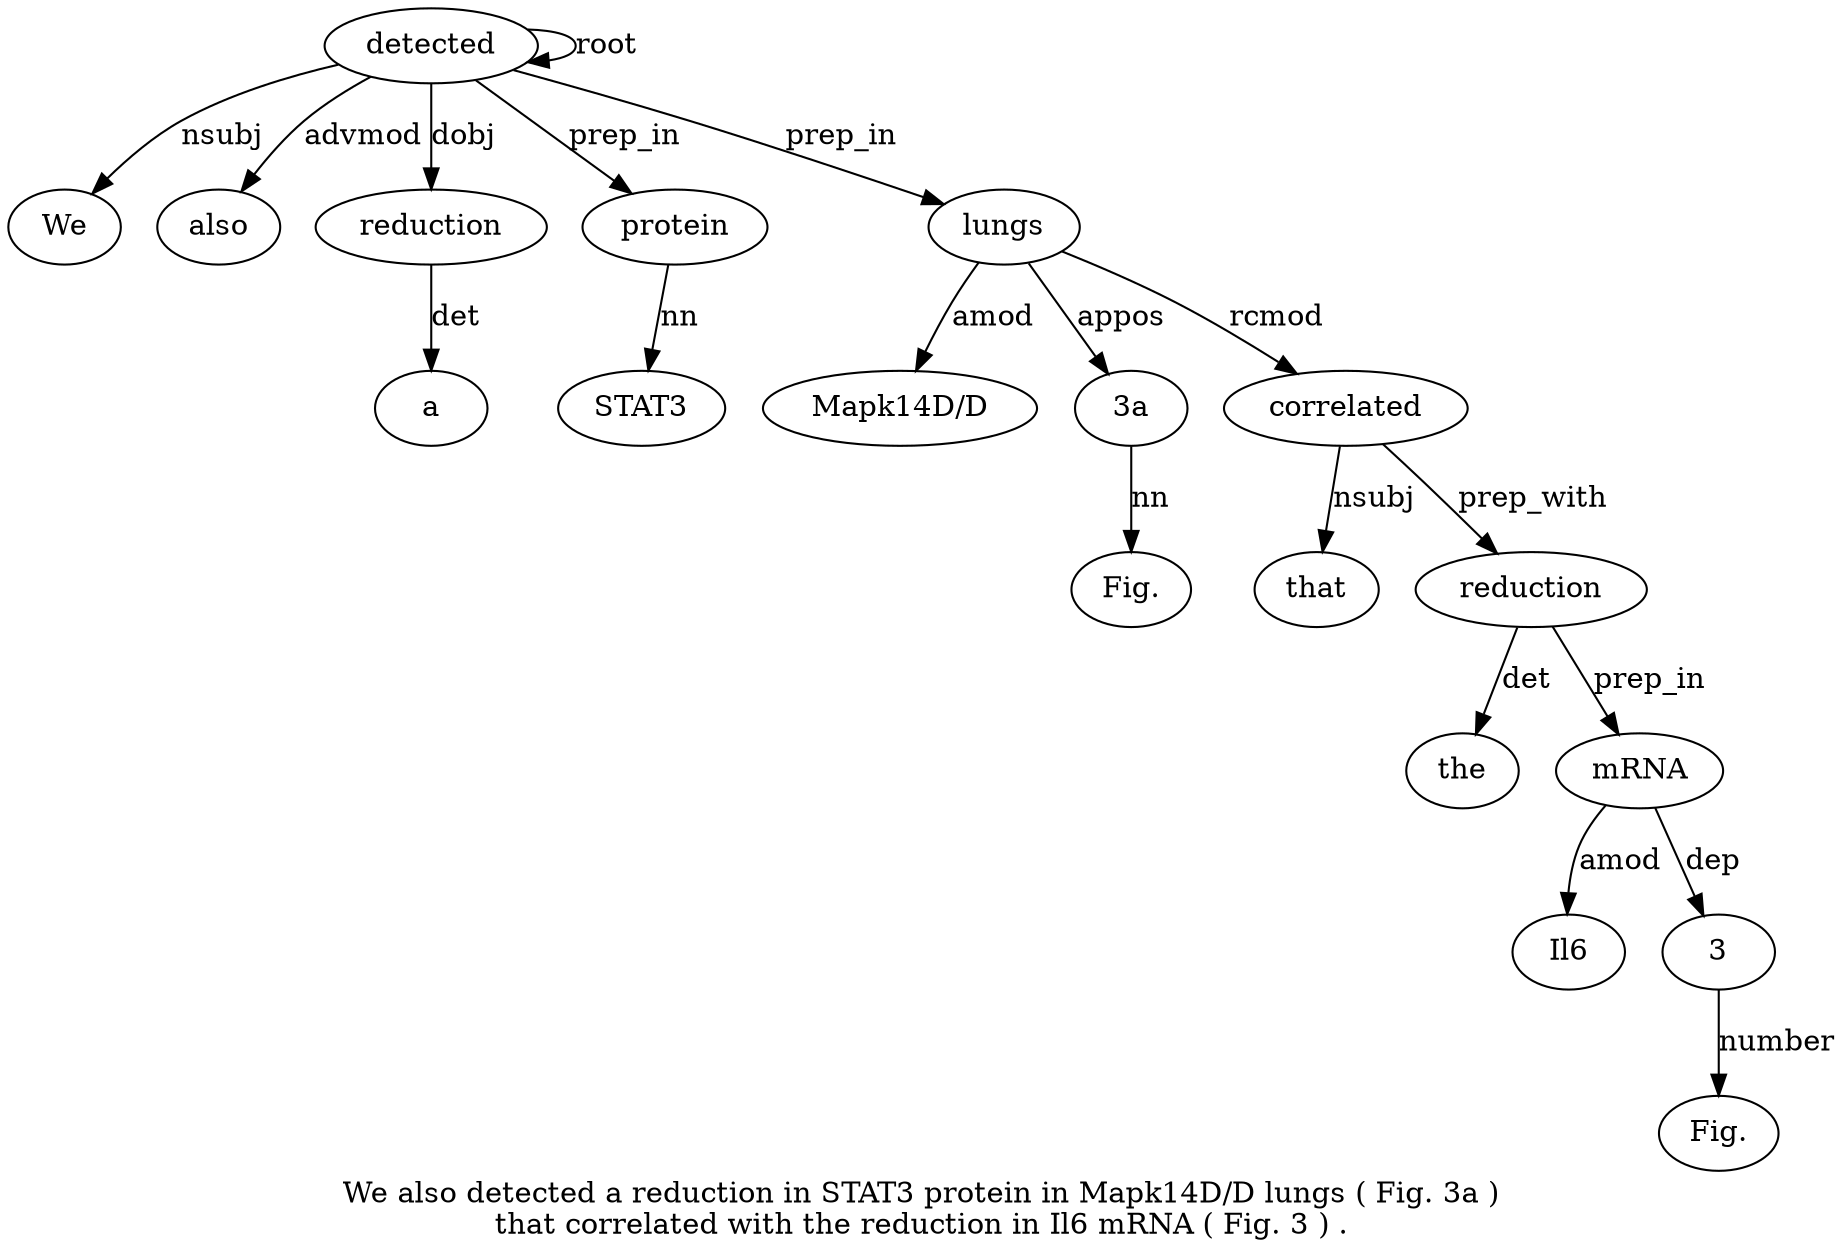 digraph "We also detected a reduction in STAT3 protein in Mapk14D/D lungs ( Fig. 3a ) that correlated with the reduction in Il6 mRNA ( Fig. 3 ) ." {
label="We also detected a reduction in STAT3 protein in Mapk14D/D lungs ( Fig. 3a )
that correlated with the reduction in Il6 mRNA ( Fig. 3 ) .";
detected3 [style=filled, fillcolor=white, label=detected];
We1 [style=filled, fillcolor=white, label=We];
detected3 -> We1  [label=nsubj];
also2 [style=filled, fillcolor=white, label=also];
detected3 -> also2  [label=advmod];
detected3 -> detected3  [label=root];
reduction5 [style=filled, fillcolor=white, label=reduction];
a4 [style=filled, fillcolor=white, label=a];
reduction5 -> a4  [label=det];
detected3 -> reduction5  [label=dobj];
protein8 [style=filled, fillcolor=white, label=protein];
STAT37 [style=filled, fillcolor=white, label=STAT3];
protein8 -> STAT37  [label=nn];
detected3 -> protein8  [label=prep_in];
lungs11 [style=filled, fillcolor=white, label=lungs];
"Mapk14D/D10" [style=filled, fillcolor=white, label="Mapk14D/D"];
lungs11 -> "Mapk14D/D10"  [label=amod];
detected3 -> lungs11  [label=prep_in];
"3a14" [style=filled, fillcolor=white, label="3a"];
"Fig.13" [style=filled, fillcolor=white, label="Fig."];
"3a14" -> "Fig.13"  [label=nn];
lungs11 -> "3a14"  [label=appos];
correlated17 [style=filled, fillcolor=white, label=correlated];
that16 [style=filled, fillcolor=white, label=that];
correlated17 -> that16  [label=nsubj];
lungs11 -> correlated17  [label=rcmod];
reduction20 [style=filled, fillcolor=white, label=reduction];
the19 [style=filled, fillcolor=white, label=the];
reduction20 -> the19  [label=det];
correlated17 -> reduction20  [label=prep_with];
mRNA23 [style=filled, fillcolor=white, label=mRNA];
Il622 [style=filled, fillcolor=white, label=Il6];
mRNA23 -> Il622  [label=amod];
reduction20 -> mRNA23  [label=prep_in];
326 [style=filled, fillcolor=white, label=3];
"Fig.25" [style=filled, fillcolor=white, label="Fig."];
326 -> "Fig.25"  [label=number];
mRNA23 -> 326  [label=dep];
}
